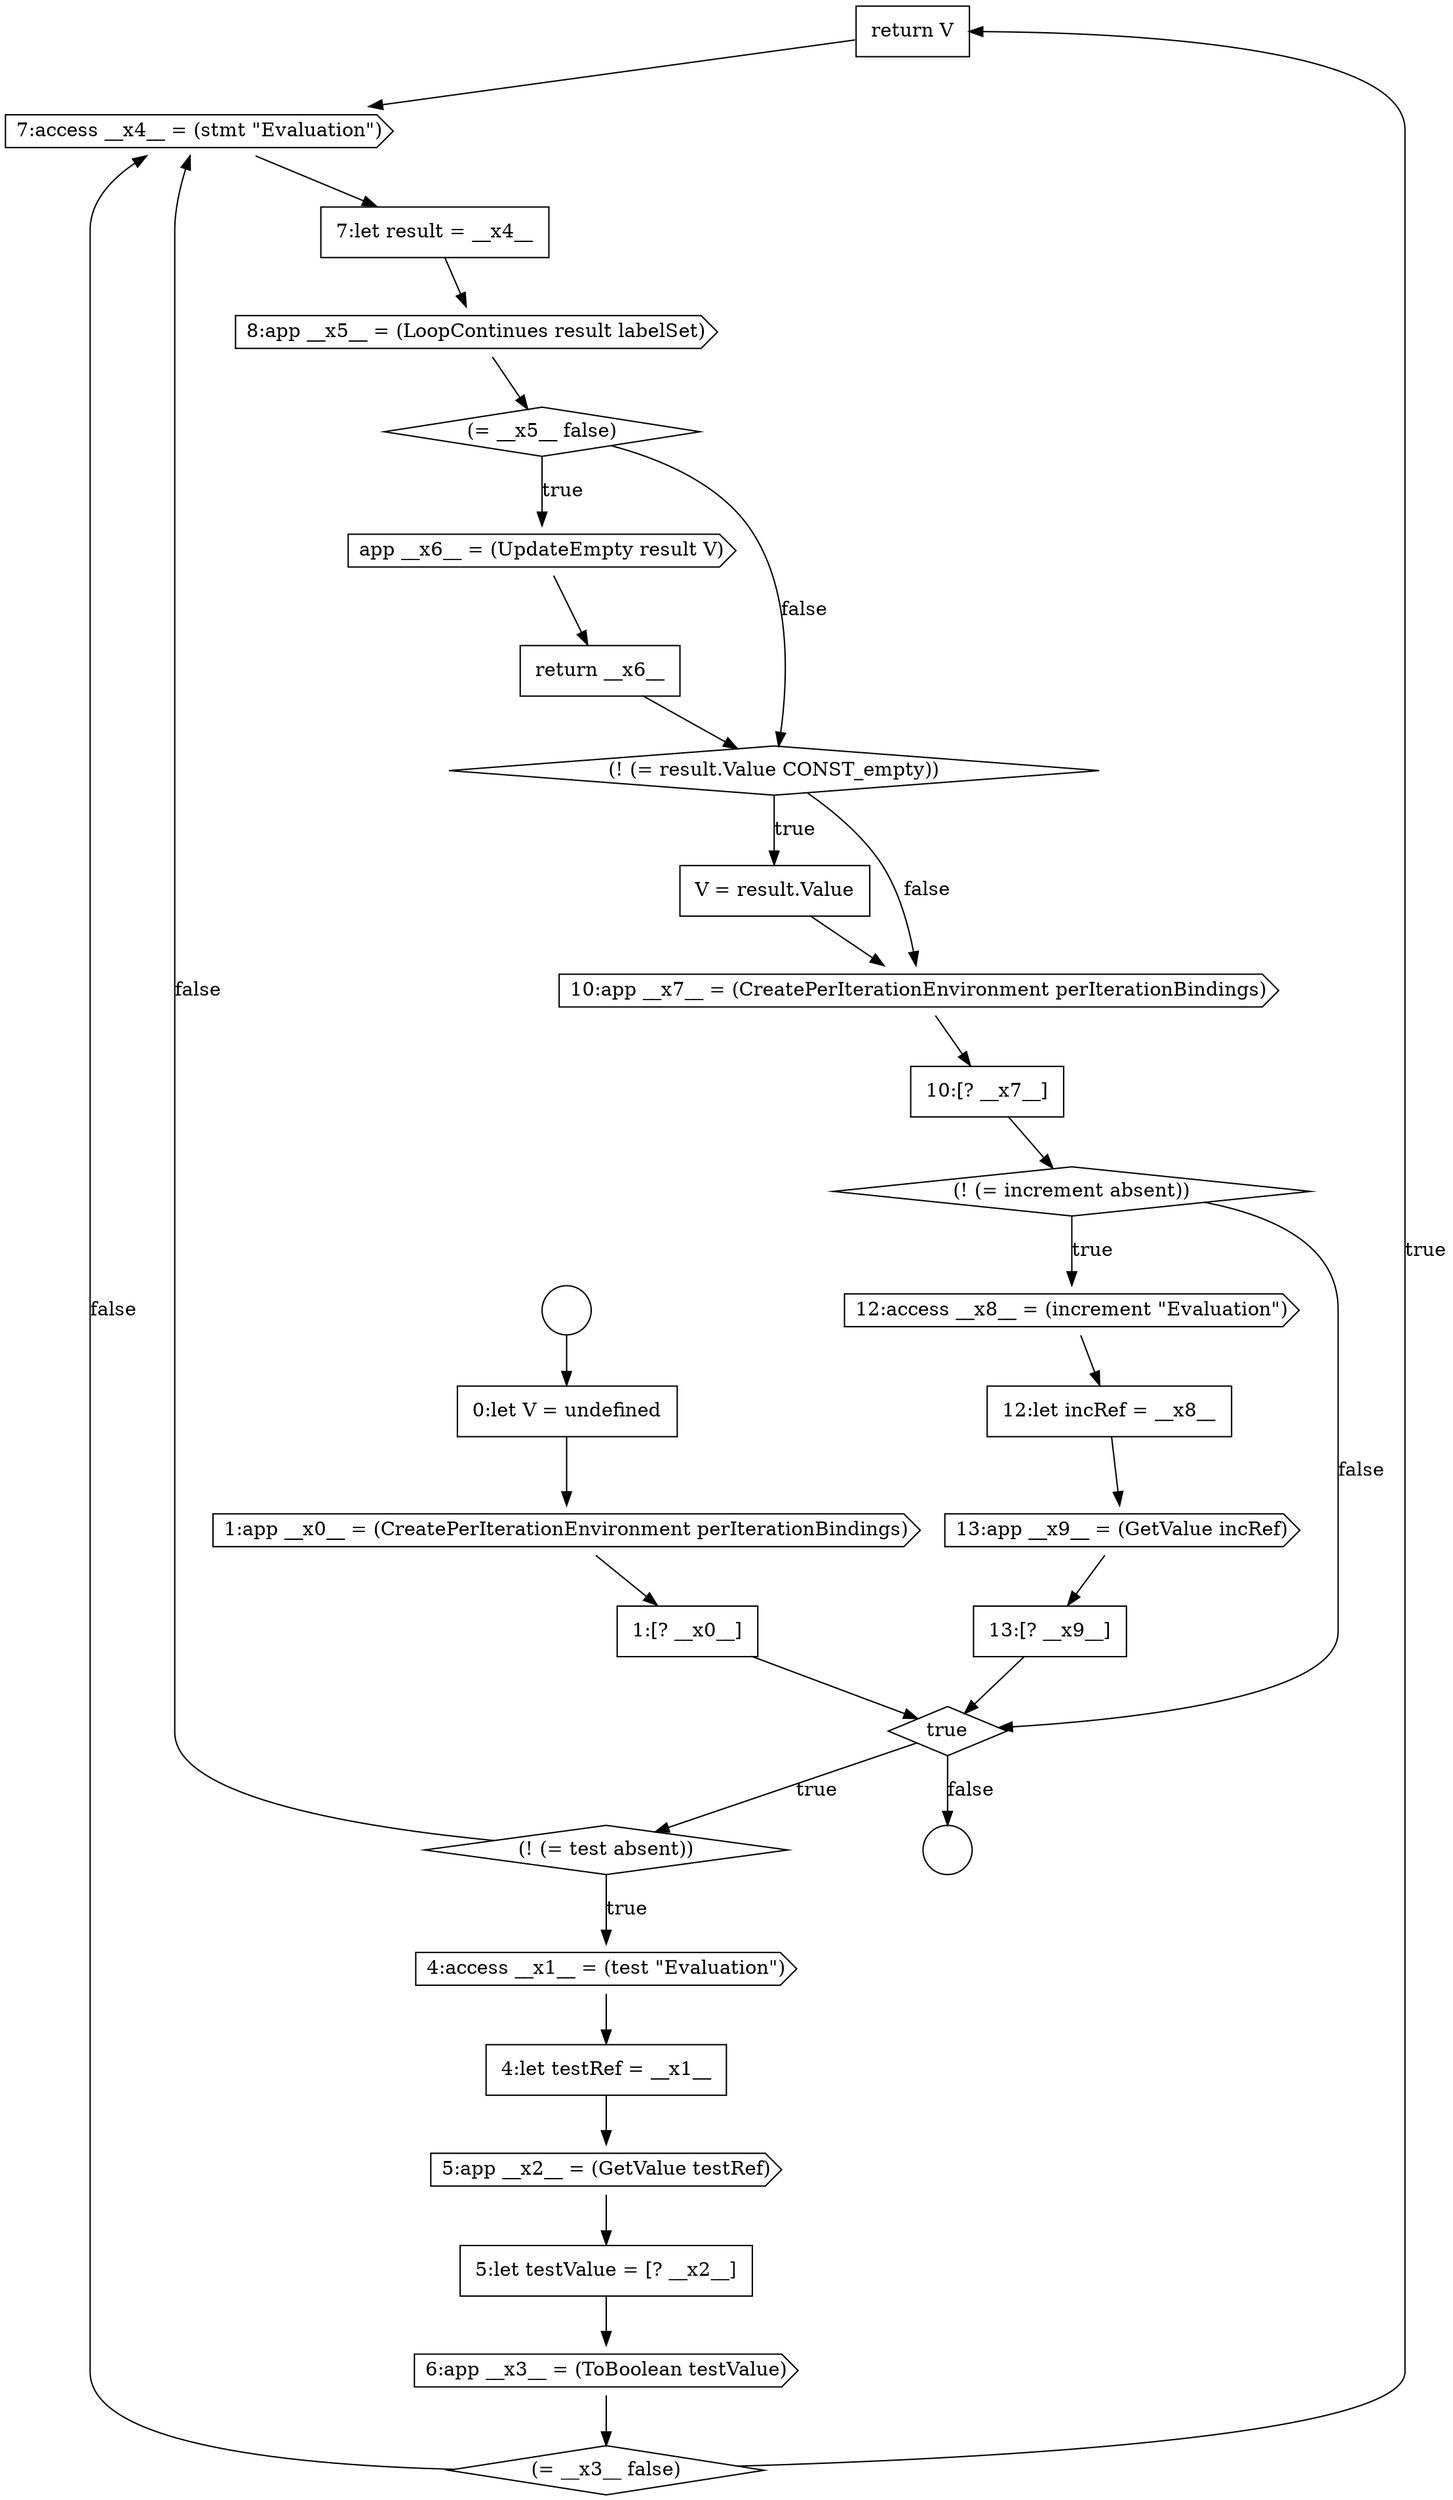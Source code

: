 digraph {
  node6851 [shape=none, margin=0, label=<<font color="black">
    <table border="0" cellborder="1" cellspacing="0" cellpadding="10">
      <tr><td align="left">return V</td></tr>
    </table>
  </font>> color="black" fillcolor="white" style=filled]
  node6859 [shape=none, margin=0, label=<<font color="black">
    <table border="0" cellborder="1" cellspacing="0" cellpadding="10">
      <tr><td align="left">V = result.Value</td></tr>
    </table>
  </font>> color="black" fillcolor="white" style=filled]
  node6866 [shape=none, margin=0, label=<<font color="black">
    <table border="0" cellborder="1" cellspacing="0" cellpadding="10">
      <tr><td align="left">13:[? __x9__]</td></tr>
    </table>
  </font>> color="black" fillcolor="white" style=filled]
  node6854 [shape=cds, label=<<font color="black">8:app __x5__ = (LoopContinues result labelSet)</font>> color="black" fillcolor="white" style=filled]
  node6855 [shape=diamond, label=<<font color="black">(= __x5__ false)</font>> color="black" fillcolor="white" style=filled]
  node6845 [shape=cds, label=<<font color="black">4:access __x1__ = (test &quot;Evaluation&quot;)</font>> color="black" fillcolor="white" style=filled]
  node6840 [shape=none, margin=0, label=<<font color="black">
    <table border="0" cellborder="1" cellspacing="0" cellpadding="10">
      <tr><td align="left">0:let V = undefined</td></tr>
    </table>
  </font>> color="black" fillcolor="white" style=filled]
  node6841 [shape=cds, label=<<font color="black">1:app __x0__ = (CreatePerIterationEnvironment perIterationBindings)</font>> color="black" fillcolor="white" style=filled]
  node6863 [shape=cds, label=<<font color="black">12:access __x8__ = (increment &quot;Evaluation&quot;)</font>> color="black" fillcolor="white" style=filled]
  node6860 [shape=cds, label=<<font color="black">10:app __x7__ = (CreatePerIterationEnvironment perIterationBindings)</font>> color="black" fillcolor="white" style=filled]
  node6856 [shape=cds, label=<<font color="black">app __x6__ = (UpdateEmpty result V)</font>> color="black" fillcolor="white" style=filled]
  node6865 [shape=cds, label=<<font color="black">13:app __x9__ = (GetValue incRef)</font>> color="black" fillcolor="white" style=filled]
  node6852 [shape=cds, label=<<font color="black">7:access __x4__ = (stmt &quot;Evaluation&quot;)</font>> color="black" fillcolor="white" style=filled]
  node6848 [shape=none, margin=0, label=<<font color="black">
    <table border="0" cellborder="1" cellspacing="0" cellpadding="10">
      <tr><td align="left">5:let testValue = [? __x2__]</td></tr>
    </table>
  </font>> color="black" fillcolor="white" style=filled]
  node6862 [shape=diamond, label=<<font color="black">(! (= increment absent))</font>> color="black" fillcolor="white" style=filled]
  node6844 [shape=diamond, label=<<font color="black">(! (= test absent))</font>> color="black" fillcolor="white" style=filled]
  node6849 [shape=cds, label=<<font color="black">6:app __x3__ = (ToBoolean testValue)</font>> color="black" fillcolor="white" style=filled]
  node6847 [shape=cds, label=<<font color="black">5:app __x2__ = (GetValue testRef)</font>> color="black" fillcolor="white" style=filled]
  node6838 [shape=circle label=" " color="black" fillcolor="white" style=filled]
  node6858 [shape=diamond, label=<<font color="black">(! (= result.Value CONST_empty))</font>> color="black" fillcolor="white" style=filled]
  node6853 [shape=none, margin=0, label=<<font color="black">
    <table border="0" cellborder="1" cellspacing="0" cellpadding="10">
      <tr><td align="left">7:let result = __x4__</td></tr>
    </table>
  </font>> color="black" fillcolor="white" style=filled]
  node6843 [shape=diamond, label=<<font color="black">true</font>> color="black" fillcolor="white" style=filled]
  node6850 [shape=diamond, label=<<font color="black">(= __x3__ false)</font>> color="black" fillcolor="white" style=filled]
  node6846 [shape=none, margin=0, label=<<font color="black">
    <table border="0" cellborder="1" cellspacing="0" cellpadding="10">
      <tr><td align="left">4:let testRef = __x1__</td></tr>
    </table>
  </font>> color="black" fillcolor="white" style=filled]
  node6861 [shape=none, margin=0, label=<<font color="black">
    <table border="0" cellborder="1" cellspacing="0" cellpadding="10">
      <tr><td align="left">10:[? __x7__]</td></tr>
    </table>
  </font>> color="black" fillcolor="white" style=filled]
  node6864 [shape=none, margin=0, label=<<font color="black">
    <table border="0" cellborder="1" cellspacing="0" cellpadding="10">
      <tr><td align="left">12:let incRef = __x8__</td></tr>
    </table>
  </font>> color="black" fillcolor="white" style=filled]
  node6842 [shape=none, margin=0, label=<<font color="black">
    <table border="0" cellborder="1" cellspacing="0" cellpadding="10">
      <tr><td align="left">1:[? __x0__]</td></tr>
    </table>
  </font>> color="black" fillcolor="white" style=filled]
  node6857 [shape=none, margin=0, label=<<font color="black">
    <table border="0" cellborder="1" cellspacing="0" cellpadding="10">
      <tr><td align="left">return __x6__</td></tr>
    </table>
  </font>> color="black" fillcolor="white" style=filled]
  node6839 [shape=circle label=" " color="black" fillcolor="white" style=filled]
  node6855 -> node6856 [label=<<font color="black">true</font>> color="black"]
  node6855 -> node6858 [label=<<font color="black">false</font>> color="black"]
  node6864 -> node6865 [ color="black"]
  node6853 -> node6854 [ color="black"]
  node6862 -> node6863 [label=<<font color="black">true</font>> color="black"]
  node6862 -> node6843 [label=<<font color="black">false</font>> color="black"]
  node6850 -> node6851 [label=<<font color="black">true</font>> color="black"]
  node6850 -> node6852 [label=<<font color="black">false</font>> color="black"]
  node6849 -> node6850 [ color="black"]
  node6838 -> node6840 [ color="black"]
  node6842 -> node6843 [ color="black"]
  node6854 -> node6855 [ color="black"]
  node6848 -> node6849 [ color="black"]
  node6846 -> node6847 [ color="black"]
  node6843 -> node6844 [label=<<font color="black">true</font>> color="black"]
  node6843 -> node6839 [label=<<font color="black">false</font>> color="black"]
  node6840 -> node6841 [ color="black"]
  node6860 -> node6861 [ color="black"]
  node6856 -> node6857 [ color="black"]
  node6844 -> node6845 [label=<<font color="black">true</font>> color="black"]
  node6844 -> node6852 [label=<<font color="black">false</font>> color="black"]
  node6841 -> node6842 [ color="black"]
  node6859 -> node6860 [ color="black"]
  node6861 -> node6862 [ color="black"]
  node6858 -> node6859 [label=<<font color="black">true</font>> color="black"]
  node6858 -> node6860 [label=<<font color="black">false</font>> color="black"]
  node6852 -> node6853 [ color="black"]
  node6865 -> node6866 [ color="black"]
  node6857 -> node6858 [ color="black"]
  node6851 -> node6852 [ color="black"]
  node6866 -> node6843 [ color="black"]
  node6845 -> node6846 [ color="black"]
  node6847 -> node6848 [ color="black"]
  node6863 -> node6864 [ color="black"]
}
